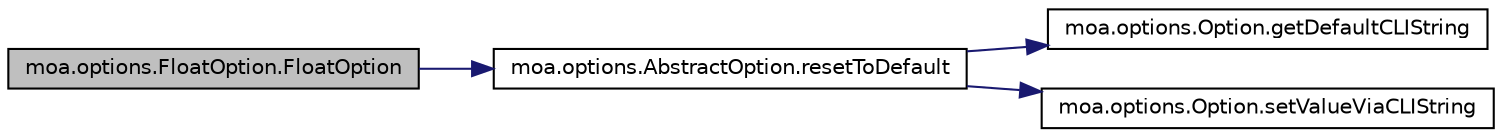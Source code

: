 digraph G
{
  edge [fontname="Helvetica",fontsize="10",labelfontname="Helvetica",labelfontsize="10"];
  node [fontname="Helvetica",fontsize="10",shape=record];
  rankdir=LR;
  Node1 [label="moa.options.FloatOption.FloatOption",height=0.2,width=0.4,color="black", fillcolor="grey75", style="filled" fontcolor="black"];
  Node1 -> Node2 [color="midnightblue",fontsize="10",style="solid",fontname="Helvetica"];
  Node2 [label="moa.options.AbstractOption.resetToDefault",height=0.2,width=0.4,color="black", fillcolor="white", style="filled",URL="$classmoa_1_1options_1_1AbstractOption.html#a8c1589e78757e4b248598611414bc222",tooltip="Resets this option to the default value."];
  Node2 -> Node3 [color="midnightblue",fontsize="10",style="solid",fontname="Helvetica"];
  Node3 [label="moa.options.Option.getDefaultCLIString",height=0.2,width=0.4,color="black", fillcolor="white", style="filled",URL="$interfacemoa_1_1options_1_1Option.html#aeaa666f6191e3470116a374eb2291cbc",tooltip="Gets the Command Line Interface text."];
  Node2 -> Node4 [color="midnightblue",fontsize="10",style="solid",fontname="Helvetica"];
  Node4 [label="moa.options.Option.setValueViaCLIString",height=0.2,width=0.4,color="black", fillcolor="white", style="filled",URL="$interfacemoa_1_1options_1_1Option.html#ac522763e8a93b8236980749dcb0b74bc",tooltip="Sets value of this option via the Command Line Interface text."];
}
